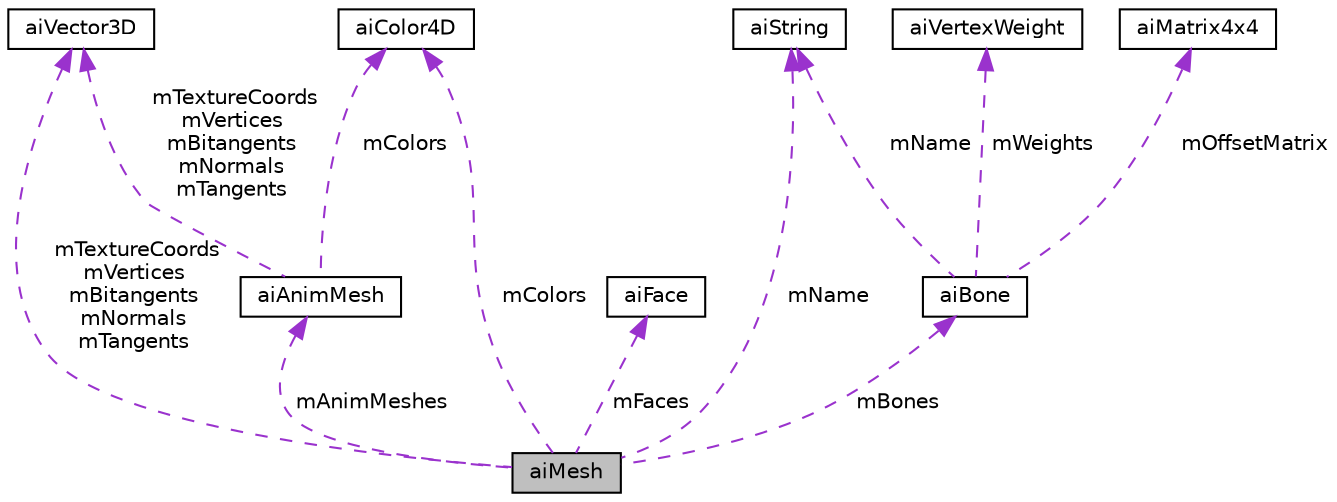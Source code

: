 digraph "aiMesh"
{
  edge [fontname="Helvetica",fontsize="10",labelfontname="Helvetica",labelfontsize="10"];
  node [fontname="Helvetica",fontsize="10",shape=record];
  Node1 [label="aiMesh",height=0.2,width=0.4,color="black", fillcolor="grey75", style="filled" fontcolor="black"];
  Node2 -> Node1 [dir="back",color="darkorchid3",fontsize="10",style="dashed",label=" mAnimMeshes" ,fontname="Helvetica"];
  Node2 [label="aiAnimMesh",height=0.2,width=0.4,color="black", fillcolor="white", style="filled",URL="$structai_anim_mesh.html",tooltip="NOT CURRENTLY IN USE. An AnimMesh is an attachment to an aiMesh stores per-vertex animations for a pa..."];
  Node3 -> Node2 [dir="back",color="darkorchid3",fontsize="10",style="dashed",label=" mTextureCoords\nmVertices\nmBitangents\nmNormals\nmTangents" ,fontname="Helvetica"];
  Node3 [label="aiVector3D",height=0.2,width=0.4,color="black", fillcolor="white", style="filled",URL="$structai_vector3_d.html"];
  Node4 -> Node2 [dir="back",color="darkorchid3",fontsize="10",style="dashed",label=" mColors" ,fontname="Helvetica"];
  Node4 [label="aiColor4D",height=0.2,width=0.4,color="black", fillcolor="white", style="filled",URL="$structai_color4_d.html"];
  Node3 -> Node1 [dir="back",color="darkorchid3",fontsize="10",style="dashed",label=" mTextureCoords\nmVertices\nmBitangents\nmNormals\nmTangents" ,fontname="Helvetica"];
  Node5 -> Node1 [dir="back",color="darkorchid3",fontsize="10",style="dashed",label=" mFaces" ,fontname="Helvetica"];
  Node5 [label="aiFace",height=0.2,width=0.4,color="black", fillcolor="white", style="filled",URL="$structai_face.html",tooltip="A single face in a mesh, referring to multiple vertices. "];
  Node6 -> Node1 [dir="back",color="darkorchid3",fontsize="10",style="dashed",label=" mName" ,fontname="Helvetica"];
  Node6 [label="aiString",height=0.2,width=0.4,color="black", fillcolor="white", style="filled",URL="$structai_string.html"];
  Node4 -> Node1 [dir="back",color="darkorchid3",fontsize="10",style="dashed",label=" mColors" ,fontname="Helvetica"];
  Node7 -> Node1 [dir="back",color="darkorchid3",fontsize="10",style="dashed",label=" mBones" ,fontname="Helvetica"];
  Node7 [label="aiBone",height=0.2,width=0.4,color="black", fillcolor="white", style="filled",URL="$structai_bone.html",tooltip="A single bone of a mesh. "];
  Node8 -> Node7 [dir="back",color="darkorchid3",fontsize="10",style="dashed",label=" mWeights" ,fontname="Helvetica"];
  Node8 [label="aiVertexWeight",height=0.2,width=0.4,color="black", fillcolor="white", style="filled",URL="$structai_vertex_weight.html",tooltip="A single influence of a bone on a vertex. "];
  Node6 -> Node7 [dir="back",color="darkorchid3",fontsize="10",style="dashed",label=" mName" ,fontname="Helvetica"];
  Node9 -> Node7 [dir="back",color="darkorchid3",fontsize="10",style="dashed",label=" mOffsetMatrix" ,fontname="Helvetica"];
  Node9 [label="aiMatrix4x4",height=0.2,width=0.4,color="black", fillcolor="white", style="filled",URL="$structai_matrix4x4.html"];
}
